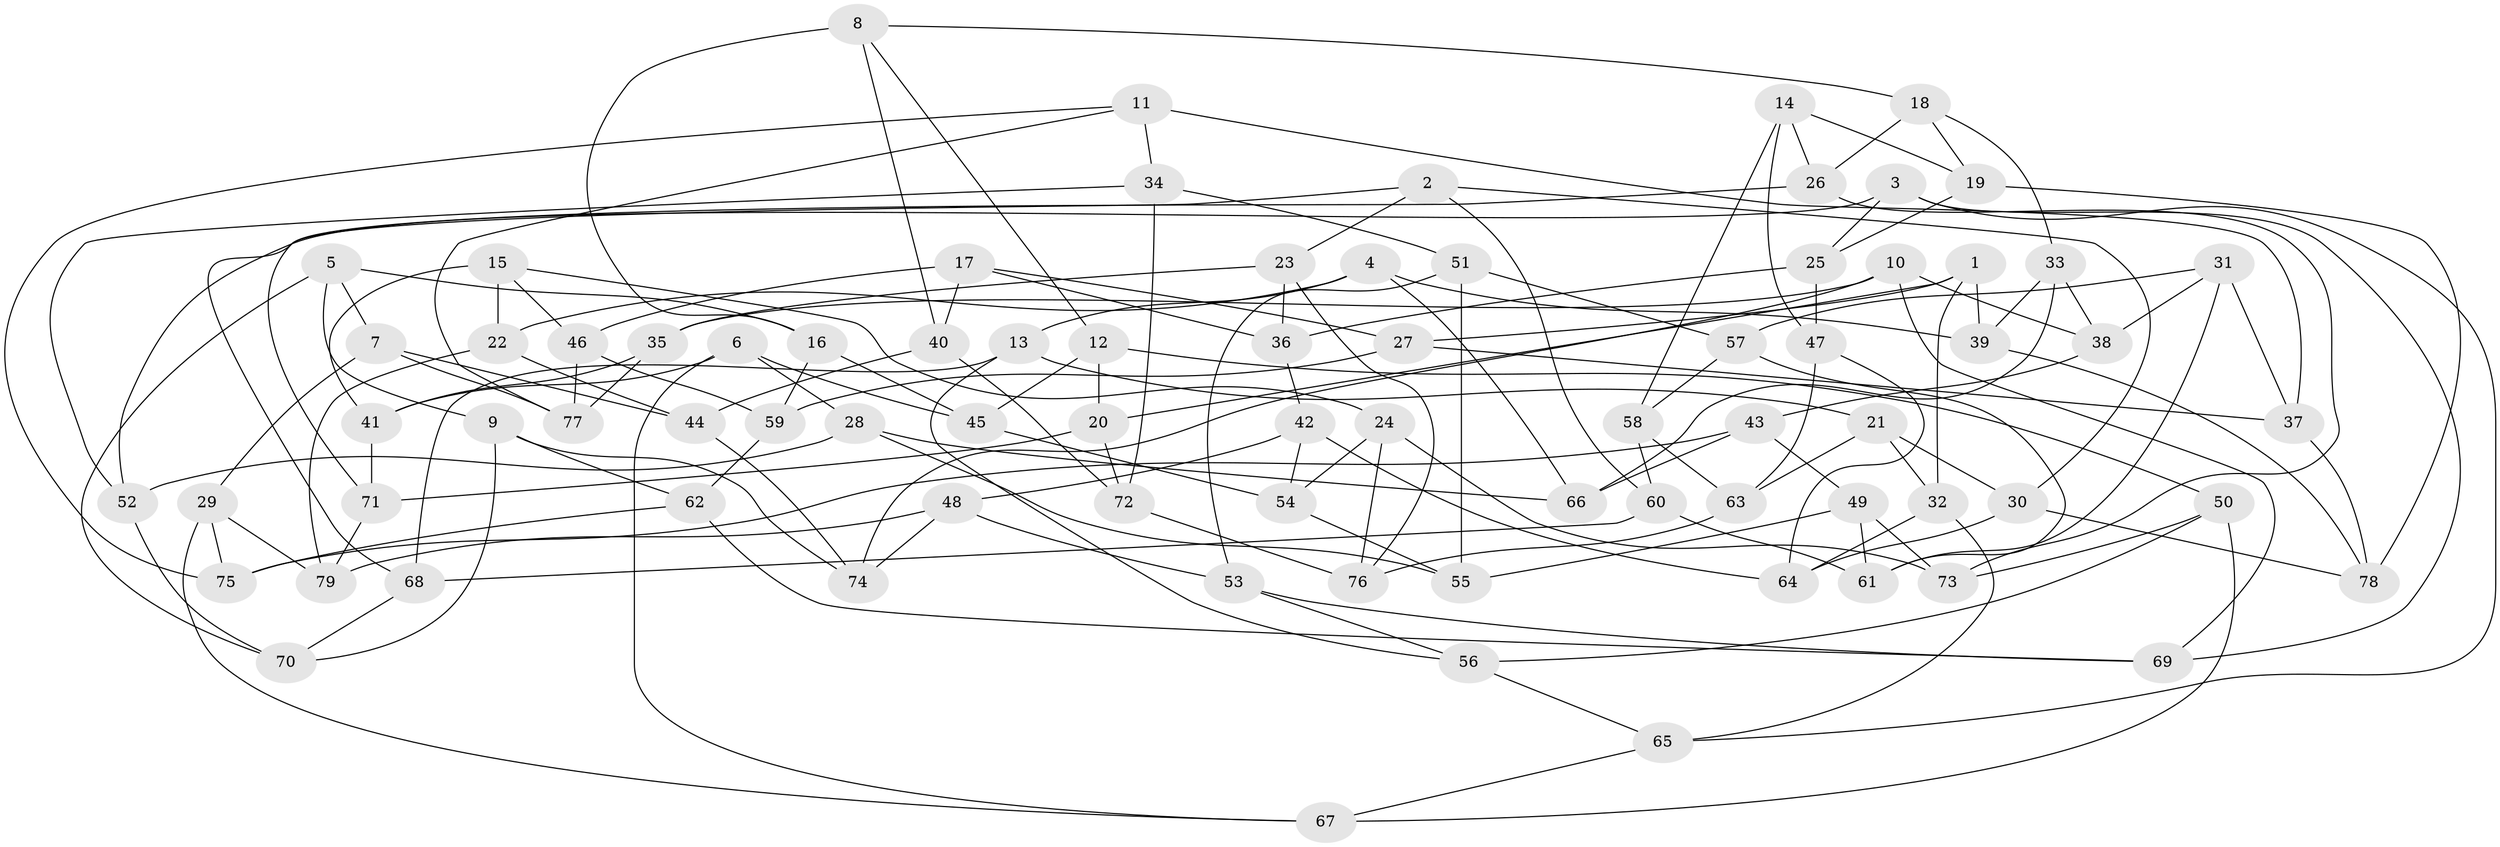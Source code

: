 // coarse degree distribution, {6: 0.5625, 5: 0.08333333333333333, 4: 0.3541666666666667}
// Generated by graph-tools (version 1.1) at 2025/24/03/03/25 07:24:28]
// undirected, 79 vertices, 158 edges
graph export_dot {
graph [start="1"]
  node [color=gray90,style=filled];
  1;
  2;
  3;
  4;
  5;
  6;
  7;
  8;
  9;
  10;
  11;
  12;
  13;
  14;
  15;
  16;
  17;
  18;
  19;
  20;
  21;
  22;
  23;
  24;
  25;
  26;
  27;
  28;
  29;
  30;
  31;
  32;
  33;
  34;
  35;
  36;
  37;
  38;
  39;
  40;
  41;
  42;
  43;
  44;
  45;
  46;
  47;
  48;
  49;
  50;
  51;
  52;
  53;
  54;
  55;
  56;
  57;
  58;
  59;
  60;
  61;
  62;
  63;
  64;
  65;
  66;
  67;
  68;
  69;
  70;
  71;
  72;
  73;
  74;
  75;
  76;
  77;
  78;
  79;
  1 -- 27;
  1 -- 32;
  1 -- 20;
  1 -- 39;
  2 -- 71;
  2 -- 23;
  2 -- 60;
  2 -- 30;
  3 -- 52;
  3 -- 25;
  3 -- 69;
  3 -- 65;
  4 -- 39;
  4 -- 66;
  4 -- 22;
  4 -- 13;
  5 -- 16;
  5 -- 7;
  5 -- 9;
  5 -- 70;
  6 -- 45;
  6 -- 41;
  6 -- 67;
  6 -- 28;
  7 -- 29;
  7 -- 77;
  7 -- 44;
  8 -- 40;
  8 -- 12;
  8 -- 16;
  8 -- 18;
  9 -- 62;
  9 -- 70;
  9 -- 74;
  10 -- 74;
  10 -- 35;
  10 -- 38;
  10 -- 69;
  11 -- 34;
  11 -- 75;
  11 -- 77;
  11 -- 37;
  12 -- 50;
  12 -- 45;
  12 -- 20;
  13 -- 68;
  13 -- 21;
  13 -- 56;
  14 -- 26;
  14 -- 58;
  14 -- 47;
  14 -- 19;
  15 -- 22;
  15 -- 41;
  15 -- 46;
  15 -- 24;
  16 -- 59;
  16 -- 45;
  17 -- 36;
  17 -- 46;
  17 -- 40;
  17 -- 27;
  18 -- 33;
  18 -- 19;
  18 -- 26;
  19 -- 25;
  19 -- 78;
  20 -- 72;
  20 -- 71;
  21 -- 32;
  21 -- 63;
  21 -- 30;
  22 -- 44;
  22 -- 79;
  23 -- 36;
  23 -- 35;
  23 -- 76;
  24 -- 73;
  24 -- 54;
  24 -- 76;
  25 -- 36;
  25 -- 47;
  26 -- 68;
  26 -- 73;
  27 -- 59;
  27 -- 37;
  28 -- 55;
  28 -- 66;
  28 -- 52;
  29 -- 75;
  29 -- 79;
  29 -- 67;
  30 -- 78;
  30 -- 64;
  31 -- 61;
  31 -- 57;
  31 -- 38;
  31 -- 37;
  32 -- 64;
  32 -- 65;
  33 -- 39;
  33 -- 66;
  33 -- 38;
  34 -- 51;
  34 -- 52;
  34 -- 72;
  35 -- 41;
  35 -- 77;
  36 -- 42;
  37 -- 78;
  38 -- 43;
  39 -- 78;
  40 -- 72;
  40 -- 44;
  41 -- 71;
  42 -- 64;
  42 -- 54;
  42 -- 48;
  43 -- 49;
  43 -- 66;
  43 -- 75;
  44 -- 74;
  45 -- 54;
  46 -- 59;
  46 -- 77;
  47 -- 64;
  47 -- 63;
  48 -- 74;
  48 -- 53;
  48 -- 79;
  49 -- 61;
  49 -- 55;
  49 -- 73;
  50 -- 73;
  50 -- 56;
  50 -- 67;
  51 -- 55;
  51 -- 57;
  51 -- 53;
  52 -- 70;
  53 -- 69;
  53 -- 56;
  54 -- 55;
  56 -- 65;
  57 -- 58;
  57 -- 61;
  58 -- 60;
  58 -- 63;
  59 -- 62;
  60 -- 68;
  60 -- 61;
  62 -- 69;
  62 -- 75;
  63 -- 76;
  65 -- 67;
  68 -- 70;
  71 -- 79;
  72 -- 76;
}
